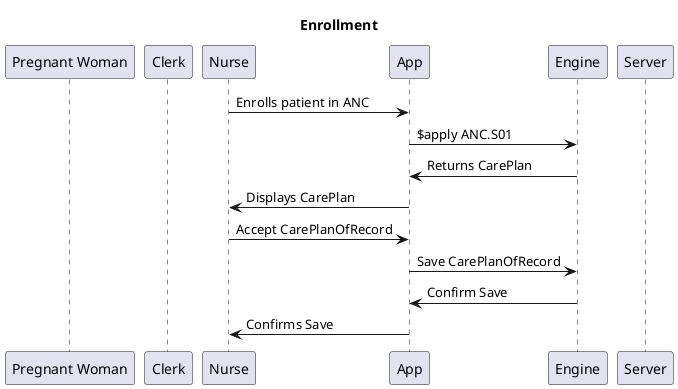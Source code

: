 @startuml Enrollment
title Enrollment
participant "Pregnant Woman" as PW
participant "Clerk" as Clerk
participant "Nurse" as Nurse
participant "App" as App
participant "Engine" as Engine
participant "Server" as Server

Nurse -> App: Enrolls patient in ANC
App -> Engine: $apply ANC.S01
Engine -> App: Returns CarePlan
App -> Nurse: Displays CarePlan
Nurse -> App: Accept CarePlanOfRecord
App -> Engine: Save CarePlanOfRecord
Engine -> App: Confirm Save
App -> Nurse: Confirms Save

@enduml
